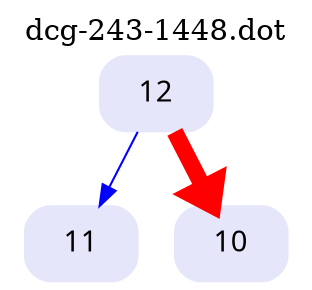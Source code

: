 digraph dcg_243 {
  labelloc="t";
  label="dcg-243-1448.dot";
  node [fontname="sans-serif"];
  node [shape=box style="rounded,filled"];
  n12 [label="12" color=lavender];
  n12 -> n11 [color=blue penwidth=1];
  n12 -> n10 [color=red penwidth=8];
  n10 [label="10" color=lavender];
  n11 [label="11" color=lavender];
}
